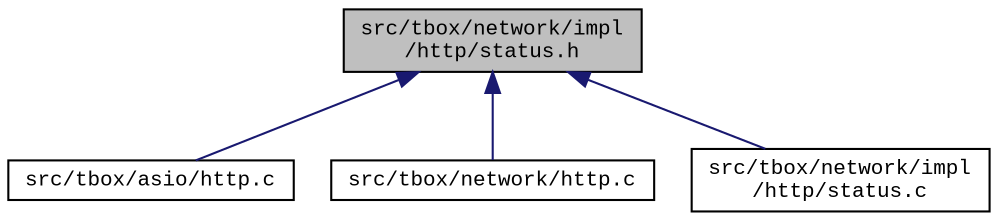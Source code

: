 digraph "src/tbox/network/impl/http/status.h"
{
  edge [fontname="CourierNew",fontsize="10",labelfontname="CourierNew",labelfontsize="10"];
  node [fontname="CourierNew",fontsize="10",shape=record];
  Node1 [label="src/tbox/network/impl\l/http/status.h",height=0.2,width=0.4,color="black", fillcolor="grey75", style="filled" fontcolor="black"];
  Node1 -> Node2 [dir="back",color="midnightblue",fontsize="10",style="solid",fontname="CourierNew"];
  Node2 [label="src/tbox/asio/http.c",height=0.2,width=0.4,color="black", fillcolor="white", style="filled",URL="$dc/d2c/asio_2http_8c_source.html"];
  Node1 -> Node3 [dir="back",color="midnightblue",fontsize="10",style="solid",fontname="CourierNew"];
  Node3 [label="src/tbox/network/http.c",height=0.2,width=0.4,color="black", fillcolor="white", style="filled",URL="$d1/daa/network_2http_8c_source.html"];
  Node1 -> Node4 [dir="back",color="midnightblue",fontsize="10",style="solid",fontname="CourierNew"];
  Node4 [label="src/tbox/network/impl\l/http/status.c",height=0.2,width=0.4,color="black", fillcolor="white", style="filled",URL="$d5/d0e/status_8c.html"];
}
